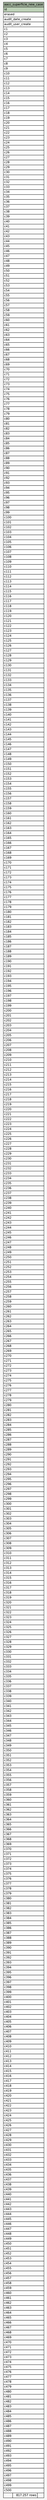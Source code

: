 // dot 2.38.0 on Linux 4.10.0-32-generic
digraph "aacc_superficie_new_case" {
  graph [
    rankdir="RL"
    bgcolor="#f7f7f7"
  ];
  node [
    fontname="Helvetica"
    fontsize="11"
    shape="plaintext"
  ];
  edge [
    arrowsize="0.8"
  ];
  "aacc_superficie_new_case" [
    label=<
    <TABLE BORDER="0" CELLBORDER="1" CELLSPACING="0" BGCOLOR="#ffffff">
      <TR><TD PORT="aacc_superficie_new_case.heading" COLSPAN="3" BGCOLOR="#9bab96" ALIGN="CENTER">aacc_superficie_new_case</TD></TR>
      <TR><TD PORT="id" COLSPAN="3" BGCOLOR="#bed1b8" ALIGN="LEFT">id</TD></TR>
      <TR><TD PORT="erased" COLSPAN="3" ALIGN="LEFT">erased</TD></TR>
      <TR><TD PORT="audit_date_create" COLSPAN="3" ALIGN="LEFT">audit_date_create</TD></TR>
      <TR><TD PORT="audit_user_create" COLSPAN="3" ALIGN="LEFT">audit_user_create</TD></TR>
      <TR><TD PORT="c1" COLSPAN="3" ALIGN="LEFT">c1</TD></TR>
      <TR><TD PORT="c2" COLSPAN="3" ALIGN="LEFT">c2</TD></TR>
      <TR><TD PORT="c3" COLSPAN="3" ALIGN="LEFT">c3</TD></TR>
      <TR><TD PORT="c4" COLSPAN="3" ALIGN="LEFT">c4</TD></TR>
      <TR><TD PORT="c5" COLSPAN="3" ALIGN="LEFT">c5</TD></TR>
      <TR><TD PORT="c6" COLSPAN="3" ALIGN="LEFT">c6</TD></TR>
      <TR><TD PORT="c7" COLSPAN="3" ALIGN="LEFT">c7</TD></TR>
      <TR><TD PORT="c8" COLSPAN="3" ALIGN="LEFT">c8</TD></TR>
      <TR><TD PORT="c9" COLSPAN="3" ALIGN="LEFT">c9</TD></TR>
      <TR><TD PORT="c10" COLSPAN="3" ALIGN="LEFT">c10</TD></TR>
      <TR><TD PORT="c11" COLSPAN="3" ALIGN="LEFT">c11</TD></TR>
      <TR><TD PORT="c12" COLSPAN="3" ALIGN="LEFT">c12</TD></TR>
      <TR><TD PORT="c13" COLSPAN="3" ALIGN="LEFT">c13</TD></TR>
      <TR><TD PORT="c14" COLSPAN="3" ALIGN="LEFT">c14</TD></TR>
      <TR><TD PORT="c15" COLSPAN="3" ALIGN="LEFT">c15</TD></TR>
      <TR><TD PORT="c16" COLSPAN="3" ALIGN="LEFT">c16</TD></TR>
      <TR><TD PORT="c17" COLSPAN="3" ALIGN="LEFT">c17</TD></TR>
      <TR><TD PORT="c18" COLSPAN="3" ALIGN="LEFT">c18</TD></TR>
      <TR><TD PORT="c19" COLSPAN="3" ALIGN="LEFT">c19</TD></TR>
      <TR><TD PORT="c20" COLSPAN="3" ALIGN="LEFT">c20</TD></TR>
      <TR><TD PORT="c21" COLSPAN="3" ALIGN="LEFT">c21</TD></TR>
      <TR><TD PORT="c22" COLSPAN="3" ALIGN="LEFT">c22</TD></TR>
      <TR><TD PORT="c23" COLSPAN="3" ALIGN="LEFT">c23</TD></TR>
      <TR><TD PORT="c24" COLSPAN="3" ALIGN="LEFT">c24</TD></TR>
      <TR><TD PORT="c25" COLSPAN="3" ALIGN="LEFT">c25</TD></TR>
      <TR><TD PORT="c26" COLSPAN="3" ALIGN="LEFT">c26</TD></TR>
      <TR><TD PORT="c27" COLSPAN="3" ALIGN="LEFT">c27</TD></TR>
      <TR><TD PORT="c28" COLSPAN="3" ALIGN="LEFT">c28</TD></TR>
      <TR><TD PORT="c29" COLSPAN="3" ALIGN="LEFT">c29</TD></TR>
      <TR><TD PORT="c30" COLSPAN="3" ALIGN="LEFT">c30</TD></TR>
      <TR><TD PORT="c31" COLSPAN="3" ALIGN="LEFT">c31</TD></TR>
      <TR><TD PORT="c32" COLSPAN="3" ALIGN="LEFT">c32</TD></TR>
      <TR><TD PORT="c33" COLSPAN="3" ALIGN="LEFT">c33</TD></TR>
      <TR><TD PORT="c34" COLSPAN="3" ALIGN="LEFT">c34</TD></TR>
      <TR><TD PORT="c35" COLSPAN="3" ALIGN="LEFT">c35</TD></TR>
      <TR><TD PORT="c36" COLSPAN="3" ALIGN="LEFT">c36</TD></TR>
      <TR><TD PORT="c37" COLSPAN="3" ALIGN="LEFT">c37</TD></TR>
      <TR><TD PORT="c38" COLSPAN="3" ALIGN="LEFT">c38</TD></TR>
      <TR><TD PORT="c39" COLSPAN="3" ALIGN="LEFT">c39</TD></TR>
      <TR><TD PORT="c40" COLSPAN="3" ALIGN="LEFT">c40</TD></TR>
      <TR><TD PORT="c41" COLSPAN="3" ALIGN="LEFT">c41</TD></TR>
      <TR><TD PORT="c42" COLSPAN="3" ALIGN="LEFT">c42</TD></TR>
      <TR><TD PORT="c43" COLSPAN="3" ALIGN="LEFT">c43</TD></TR>
      <TR><TD PORT="c44" COLSPAN="3" ALIGN="LEFT">c44</TD></TR>
      <TR><TD PORT="c45" COLSPAN="3" ALIGN="LEFT">c45</TD></TR>
      <TR><TD PORT="c46" COLSPAN="3" ALIGN="LEFT">c46</TD></TR>
      <TR><TD PORT="c47" COLSPAN="3" ALIGN="LEFT">c47</TD></TR>
      <TR><TD PORT="c48" COLSPAN="3" ALIGN="LEFT">c48</TD></TR>
      <TR><TD PORT="c49" COLSPAN="3" ALIGN="LEFT">c49</TD></TR>
      <TR><TD PORT="c50" COLSPAN="3" ALIGN="LEFT">c50</TD></TR>
      <TR><TD PORT="c51" COLSPAN="3" ALIGN="LEFT">c51</TD></TR>
      <TR><TD PORT="c52" COLSPAN="3" ALIGN="LEFT">c52</TD></TR>
      <TR><TD PORT="c53" COLSPAN="3" ALIGN="LEFT">c53</TD></TR>
      <TR><TD PORT="c54" COLSPAN="3" ALIGN="LEFT">c54</TD></TR>
      <TR><TD PORT="c55" COLSPAN="3" ALIGN="LEFT">c55</TD></TR>
      <TR><TD PORT="c56" COLSPAN="3" ALIGN="LEFT">c56</TD></TR>
      <TR><TD PORT="c57" COLSPAN="3" ALIGN="LEFT">c57</TD></TR>
      <TR><TD PORT="c58" COLSPAN="3" ALIGN="LEFT">c58</TD></TR>
      <TR><TD PORT="c59" COLSPAN="3" ALIGN="LEFT">c59</TD></TR>
      <TR><TD PORT="c60" COLSPAN="3" ALIGN="LEFT">c60</TD></TR>
      <TR><TD PORT="c61" COLSPAN="3" ALIGN="LEFT">c61</TD></TR>
      <TR><TD PORT="c62" COLSPAN="3" ALIGN="LEFT">c62</TD></TR>
      <TR><TD PORT="c63" COLSPAN="3" ALIGN="LEFT">c63</TD></TR>
      <TR><TD PORT="c64" COLSPAN="3" ALIGN="LEFT">c64</TD></TR>
      <TR><TD PORT="c65" COLSPAN="3" ALIGN="LEFT">c65</TD></TR>
      <TR><TD PORT="c66" COLSPAN="3" ALIGN="LEFT">c66</TD></TR>
      <TR><TD PORT="c67" COLSPAN="3" ALIGN="LEFT">c67</TD></TR>
      <TR><TD PORT="c68" COLSPAN="3" ALIGN="LEFT">c68</TD></TR>
      <TR><TD PORT="c69" COLSPAN="3" ALIGN="LEFT">c69</TD></TR>
      <TR><TD PORT="c70" COLSPAN="3" ALIGN="LEFT">c70</TD></TR>
      <TR><TD PORT="c71" COLSPAN="3" ALIGN="LEFT">c71</TD></TR>
      <TR><TD PORT="c72" COLSPAN="3" ALIGN="LEFT">c72</TD></TR>
      <TR><TD PORT="c73" COLSPAN="3" ALIGN="LEFT">c73</TD></TR>
      <TR><TD PORT="c74" COLSPAN="3" ALIGN="LEFT">c74</TD></TR>
      <TR><TD PORT="c75" COLSPAN="3" ALIGN="LEFT">c75</TD></TR>
      <TR><TD PORT="c76" COLSPAN="3" ALIGN="LEFT">c76</TD></TR>
      <TR><TD PORT="c77" COLSPAN="3" ALIGN="LEFT">c77</TD></TR>
      <TR><TD PORT="c78" COLSPAN="3" ALIGN="LEFT">c78</TD></TR>
      <TR><TD PORT="c79" COLSPAN="3" ALIGN="LEFT">c79</TD></TR>
      <TR><TD PORT="c80" COLSPAN="3" ALIGN="LEFT">c80</TD></TR>
      <TR><TD PORT="c81" COLSPAN="3" ALIGN="LEFT">c81</TD></TR>
      <TR><TD PORT="c82" COLSPAN="3" ALIGN="LEFT">c82</TD></TR>
      <TR><TD PORT="c83" COLSPAN="3" ALIGN="LEFT">c83</TD></TR>
      <TR><TD PORT="c84" COLSPAN="3" ALIGN="LEFT">c84</TD></TR>
      <TR><TD PORT="c85" COLSPAN="3" ALIGN="LEFT">c85</TD></TR>
      <TR><TD PORT="c86" COLSPAN="3" ALIGN="LEFT">c86</TD></TR>
      <TR><TD PORT="c87" COLSPAN="3" ALIGN="LEFT">c87</TD></TR>
      <TR><TD PORT="c88" COLSPAN="3" ALIGN="LEFT">c88</TD></TR>
      <TR><TD PORT="c89" COLSPAN="3" ALIGN="LEFT">c89</TD></TR>
      <TR><TD PORT="c90" COLSPAN="3" ALIGN="LEFT">c90</TD></TR>
      <TR><TD PORT="c91" COLSPAN="3" ALIGN="LEFT">c91</TD></TR>
      <TR><TD PORT="c92" COLSPAN="3" ALIGN="LEFT">c92</TD></TR>
      <TR><TD PORT="c93" COLSPAN="3" ALIGN="LEFT">c93</TD></TR>
      <TR><TD PORT="c94" COLSPAN="3" ALIGN="LEFT">c94</TD></TR>
      <TR><TD PORT="c95" COLSPAN="3" ALIGN="LEFT">c95</TD></TR>
      <TR><TD PORT="c96" COLSPAN="3" ALIGN="LEFT">c96</TD></TR>
      <TR><TD PORT="c97" COLSPAN="3" ALIGN="LEFT">c97</TD></TR>
      <TR><TD PORT="c98" COLSPAN="3" ALIGN="LEFT">c98</TD></TR>
      <TR><TD PORT="c99" COLSPAN="3" ALIGN="LEFT">c99</TD></TR>
      <TR><TD PORT="c100" COLSPAN="3" ALIGN="LEFT">c100</TD></TR>
      <TR><TD PORT="c101" COLSPAN="3" ALIGN="LEFT">c101</TD></TR>
      <TR><TD PORT="c102" COLSPAN="3" ALIGN="LEFT">c102</TD></TR>
      <TR><TD PORT="c103" COLSPAN="3" ALIGN="LEFT">c103</TD></TR>
      <TR><TD PORT="c104" COLSPAN="3" ALIGN="LEFT">c104</TD></TR>
      <TR><TD PORT="c105" COLSPAN="3" ALIGN="LEFT">c105</TD></TR>
      <TR><TD PORT="c106" COLSPAN="3" ALIGN="LEFT">c106</TD></TR>
      <TR><TD PORT="c107" COLSPAN="3" ALIGN="LEFT">c107</TD></TR>
      <TR><TD PORT="c108" COLSPAN="3" ALIGN="LEFT">c108</TD></TR>
      <TR><TD PORT="c109" COLSPAN="3" ALIGN="LEFT">c109</TD></TR>
      <TR><TD PORT="c110" COLSPAN="3" ALIGN="LEFT">c110</TD></TR>
      <TR><TD PORT="c111" COLSPAN="3" ALIGN="LEFT">c111</TD></TR>
      <TR><TD PORT="c112" COLSPAN="3" ALIGN="LEFT">c112</TD></TR>
      <TR><TD PORT="c113" COLSPAN="3" ALIGN="LEFT">c113</TD></TR>
      <TR><TD PORT="c114" COLSPAN="3" ALIGN="LEFT">c114</TD></TR>
      <TR><TD PORT="c115" COLSPAN="3" ALIGN="LEFT">c115</TD></TR>
      <TR><TD PORT="c116" COLSPAN="3" ALIGN="LEFT">c116</TD></TR>
      <TR><TD PORT="c117" COLSPAN="3" ALIGN="LEFT">c117</TD></TR>
      <TR><TD PORT="c118" COLSPAN="3" ALIGN="LEFT">c118</TD></TR>
      <TR><TD PORT="c119" COLSPAN="3" ALIGN="LEFT">c119</TD></TR>
      <TR><TD PORT="c120" COLSPAN="3" ALIGN="LEFT">c120</TD></TR>
      <TR><TD PORT="c121" COLSPAN="3" ALIGN="LEFT">c121</TD></TR>
      <TR><TD PORT="c122" COLSPAN="3" ALIGN="LEFT">c122</TD></TR>
      <TR><TD PORT="c123" COLSPAN="3" ALIGN="LEFT">c123</TD></TR>
      <TR><TD PORT="c124" COLSPAN="3" ALIGN="LEFT">c124</TD></TR>
      <TR><TD PORT="c125" COLSPAN="3" ALIGN="LEFT">c125</TD></TR>
      <TR><TD PORT="c126" COLSPAN="3" ALIGN="LEFT">c126</TD></TR>
      <TR><TD PORT="c127" COLSPAN="3" ALIGN="LEFT">c127</TD></TR>
      <TR><TD PORT="c128" COLSPAN="3" ALIGN="LEFT">c128</TD></TR>
      <TR><TD PORT="c129" COLSPAN="3" ALIGN="LEFT">c129</TD></TR>
      <TR><TD PORT="c130" COLSPAN="3" ALIGN="LEFT">c130</TD></TR>
      <TR><TD PORT="c131" COLSPAN="3" ALIGN="LEFT">c131</TD></TR>
      <TR><TD PORT="c132" COLSPAN="3" ALIGN="LEFT">c132</TD></TR>
      <TR><TD PORT="c133" COLSPAN="3" ALIGN="LEFT">c133</TD></TR>
      <TR><TD PORT="c134" COLSPAN="3" ALIGN="LEFT">c134</TD></TR>
      <TR><TD PORT="c135" COLSPAN="3" ALIGN="LEFT">c135</TD></TR>
      <TR><TD PORT="c136" COLSPAN="3" ALIGN="LEFT">c136</TD></TR>
      <TR><TD PORT="c137" COLSPAN="3" ALIGN="LEFT">c137</TD></TR>
      <TR><TD PORT="c138" COLSPAN="3" ALIGN="LEFT">c138</TD></TR>
      <TR><TD PORT="c139" COLSPAN="3" ALIGN="LEFT">c139</TD></TR>
      <TR><TD PORT="c140" COLSPAN="3" ALIGN="LEFT">c140</TD></TR>
      <TR><TD PORT="c141" COLSPAN="3" ALIGN="LEFT">c141</TD></TR>
      <TR><TD PORT="c142" COLSPAN="3" ALIGN="LEFT">c142</TD></TR>
      <TR><TD PORT="c143" COLSPAN="3" ALIGN="LEFT">c143</TD></TR>
      <TR><TD PORT="c144" COLSPAN="3" ALIGN="LEFT">c144</TD></TR>
      <TR><TD PORT="c145" COLSPAN="3" ALIGN="LEFT">c145</TD></TR>
      <TR><TD PORT="c146" COLSPAN="3" ALIGN="LEFT">c146</TD></TR>
      <TR><TD PORT="c147" COLSPAN="3" ALIGN="LEFT">c147</TD></TR>
      <TR><TD PORT="c148" COLSPAN="3" ALIGN="LEFT">c148</TD></TR>
      <TR><TD PORT="c149" COLSPAN="3" ALIGN="LEFT">c149</TD></TR>
      <TR><TD PORT="c150" COLSPAN="3" ALIGN="LEFT">c150</TD></TR>
      <TR><TD PORT="c151" COLSPAN="3" ALIGN="LEFT">c151</TD></TR>
      <TR><TD PORT="c152" COLSPAN="3" ALIGN="LEFT">c152</TD></TR>
      <TR><TD PORT="c153" COLSPAN="3" ALIGN="LEFT">c153</TD></TR>
      <TR><TD PORT="c154" COLSPAN="3" ALIGN="LEFT">c154</TD></TR>
      <TR><TD PORT="c155" COLSPAN="3" ALIGN="LEFT">c155</TD></TR>
      <TR><TD PORT="c156" COLSPAN="3" ALIGN="LEFT">c156</TD></TR>
      <TR><TD PORT="c157" COLSPAN="3" ALIGN="LEFT">c157</TD></TR>
      <TR><TD PORT="c158" COLSPAN="3" ALIGN="LEFT">c158</TD></TR>
      <TR><TD PORT="c159" COLSPAN="3" ALIGN="LEFT">c159</TD></TR>
      <TR><TD PORT="c160" COLSPAN="3" ALIGN="LEFT">c160</TD></TR>
      <TR><TD PORT="c161" COLSPAN="3" ALIGN="LEFT">c161</TD></TR>
      <TR><TD PORT="c162" COLSPAN="3" ALIGN="LEFT">c162</TD></TR>
      <TR><TD PORT="c163" COLSPAN="3" ALIGN="LEFT">c163</TD></TR>
      <TR><TD PORT="c164" COLSPAN="3" ALIGN="LEFT">c164</TD></TR>
      <TR><TD PORT="c165" COLSPAN="3" ALIGN="LEFT">c165</TD></TR>
      <TR><TD PORT="c166" COLSPAN="3" ALIGN="LEFT">c166</TD></TR>
      <TR><TD PORT="c167" COLSPAN="3" ALIGN="LEFT">c167</TD></TR>
      <TR><TD PORT="c168" COLSPAN="3" ALIGN="LEFT">c168</TD></TR>
      <TR><TD PORT="c169" COLSPAN="3" ALIGN="LEFT">c169</TD></TR>
      <TR><TD PORT="c170" COLSPAN="3" ALIGN="LEFT">c170</TD></TR>
      <TR><TD PORT="c171" COLSPAN="3" ALIGN="LEFT">c171</TD></TR>
      <TR><TD PORT="c172" COLSPAN="3" ALIGN="LEFT">c172</TD></TR>
      <TR><TD PORT="c173" COLSPAN="3" ALIGN="LEFT">c173</TD></TR>
      <TR><TD PORT="c174" COLSPAN="3" ALIGN="LEFT">c174</TD></TR>
      <TR><TD PORT="c175" COLSPAN="3" ALIGN="LEFT">c175</TD></TR>
      <TR><TD PORT="c176" COLSPAN="3" ALIGN="LEFT">c176</TD></TR>
      <TR><TD PORT="c177" COLSPAN="3" ALIGN="LEFT">c177</TD></TR>
      <TR><TD PORT="c178" COLSPAN="3" ALIGN="LEFT">c178</TD></TR>
      <TR><TD PORT="c179" COLSPAN="3" ALIGN="LEFT">c179</TD></TR>
      <TR><TD PORT="c180" COLSPAN="3" ALIGN="LEFT">c180</TD></TR>
      <TR><TD PORT="c181" COLSPAN="3" ALIGN="LEFT">c181</TD></TR>
      <TR><TD PORT="c182" COLSPAN="3" ALIGN="LEFT">c182</TD></TR>
      <TR><TD PORT="c183" COLSPAN="3" ALIGN="LEFT">c183</TD></TR>
      <TR><TD PORT="c184" COLSPAN="3" ALIGN="LEFT">c184</TD></TR>
      <TR><TD PORT="c185" COLSPAN="3" ALIGN="LEFT">c185</TD></TR>
      <TR><TD PORT="c186" COLSPAN="3" ALIGN="LEFT">c186</TD></TR>
      <TR><TD PORT="c187" COLSPAN="3" ALIGN="LEFT">c187</TD></TR>
      <TR><TD PORT="c188" COLSPAN="3" ALIGN="LEFT">c188</TD></TR>
      <TR><TD PORT="c189" COLSPAN="3" ALIGN="LEFT">c189</TD></TR>
      <TR><TD PORT="c190" COLSPAN="3" ALIGN="LEFT">c190</TD></TR>
      <TR><TD PORT="c191" COLSPAN="3" ALIGN="LEFT">c191</TD></TR>
      <TR><TD PORT="c192" COLSPAN="3" ALIGN="LEFT">c192</TD></TR>
      <TR><TD PORT="c193" COLSPAN="3" ALIGN="LEFT">c193</TD></TR>
      <TR><TD PORT="c194" COLSPAN="3" ALIGN="LEFT">c194</TD></TR>
      <TR><TD PORT="c195" COLSPAN="3" ALIGN="LEFT">c195</TD></TR>
      <TR><TD PORT="c196" COLSPAN="3" ALIGN="LEFT">c196</TD></TR>
      <TR><TD PORT="c197" COLSPAN="3" ALIGN="LEFT">c197</TD></TR>
      <TR><TD PORT="c198" COLSPAN="3" ALIGN="LEFT">c198</TD></TR>
      <TR><TD PORT="c199" COLSPAN="3" ALIGN="LEFT">c199</TD></TR>
      <TR><TD PORT="c200" COLSPAN="3" ALIGN="LEFT">c200</TD></TR>
      <TR><TD PORT="c201" COLSPAN="3" ALIGN="LEFT">c201</TD></TR>
      <TR><TD PORT="c202" COLSPAN="3" ALIGN="LEFT">c202</TD></TR>
      <TR><TD PORT="c203" COLSPAN="3" ALIGN="LEFT">c203</TD></TR>
      <TR><TD PORT="c204" COLSPAN="3" ALIGN="LEFT">c204</TD></TR>
      <TR><TD PORT="c205" COLSPAN="3" ALIGN="LEFT">c205</TD></TR>
      <TR><TD PORT="c206" COLSPAN="3" ALIGN="LEFT">c206</TD></TR>
      <TR><TD PORT="c207" COLSPAN="3" ALIGN="LEFT">c207</TD></TR>
      <TR><TD PORT="c208" COLSPAN="3" ALIGN="LEFT">c208</TD></TR>
      <TR><TD PORT="c209" COLSPAN="3" ALIGN="LEFT">c209</TD></TR>
      <TR><TD PORT="c210" COLSPAN="3" ALIGN="LEFT">c210</TD></TR>
      <TR><TD PORT="c211" COLSPAN="3" ALIGN="LEFT">c211</TD></TR>
      <TR><TD PORT="c212" COLSPAN="3" ALIGN="LEFT">c212</TD></TR>
      <TR><TD PORT="c213" COLSPAN="3" ALIGN="LEFT">c213</TD></TR>
      <TR><TD PORT="c214" COLSPAN="3" ALIGN="LEFT">c214</TD></TR>
      <TR><TD PORT="c215" COLSPAN="3" ALIGN="LEFT">c215</TD></TR>
      <TR><TD PORT="c216" COLSPAN="3" ALIGN="LEFT">c216</TD></TR>
      <TR><TD PORT="c217" COLSPAN="3" ALIGN="LEFT">c217</TD></TR>
      <TR><TD PORT="c218" COLSPAN="3" ALIGN="LEFT">c218</TD></TR>
      <TR><TD PORT="c219" COLSPAN="3" ALIGN="LEFT">c219</TD></TR>
      <TR><TD PORT="c220" COLSPAN="3" ALIGN="LEFT">c220</TD></TR>
      <TR><TD PORT="c221" COLSPAN="3" ALIGN="LEFT">c221</TD></TR>
      <TR><TD PORT="c222" COLSPAN="3" ALIGN="LEFT">c222</TD></TR>
      <TR><TD PORT="c223" COLSPAN="3" ALIGN="LEFT">c223</TD></TR>
      <TR><TD PORT="c224" COLSPAN="3" ALIGN="LEFT">c224</TD></TR>
      <TR><TD PORT="c225" COLSPAN="3" ALIGN="LEFT">c225</TD></TR>
      <TR><TD PORT="c226" COLSPAN="3" ALIGN="LEFT">c226</TD></TR>
      <TR><TD PORT="c227" COLSPAN="3" ALIGN="LEFT">c227</TD></TR>
      <TR><TD PORT="c228" COLSPAN="3" ALIGN="LEFT">c228</TD></TR>
      <TR><TD PORT="c229" COLSPAN="3" ALIGN="LEFT">c229</TD></TR>
      <TR><TD PORT="c230" COLSPAN="3" ALIGN="LEFT">c230</TD></TR>
      <TR><TD PORT="c231" COLSPAN="3" ALIGN="LEFT">c231</TD></TR>
      <TR><TD PORT="c232" COLSPAN="3" ALIGN="LEFT">c232</TD></TR>
      <TR><TD PORT="c233" COLSPAN="3" ALIGN="LEFT">c233</TD></TR>
      <TR><TD PORT="c234" COLSPAN="3" ALIGN="LEFT">c234</TD></TR>
      <TR><TD PORT="c235" COLSPAN="3" ALIGN="LEFT">c235</TD></TR>
      <TR><TD PORT="c236" COLSPAN="3" ALIGN="LEFT">c236</TD></TR>
      <TR><TD PORT="c237" COLSPAN="3" ALIGN="LEFT">c237</TD></TR>
      <TR><TD PORT="c238" COLSPAN="3" ALIGN="LEFT">c238</TD></TR>
      <TR><TD PORT="c239" COLSPAN="3" ALIGN="LEFT">c239</TD></TR>
      <TR><TD PORT="c240" COLSPAN="3" ALIGN="LEFT">c240</TD></TR>
      <TR><TD PORT="c241" COLSPAN="3" ALIGN="LEFT">c241</TD></TR>
      <TR><TD PORT="c242" COLSPAN="3" ALIGN="LEFT">c242</TD></TR>
      <TR><TD PORT="c243" COLSPAN="3" ALIGN="LEFT">c243</TD></TR>
      <TR><TD PORT="c244" COLSPAN="3" ALIGN="LEFT">c244</TD></TR>
      <TR><TD PORT="c245" COLSPAN="3" ALIGN="LEFT">c245</TD></TR>
      <TR><TD PORT="c246" COLSPAN="3" ALIGN="LEFT">c246</TD></TR>
      <TR><TD PORT="c247" COLSPAN="3" ALIGN="LEFT">c247</TD></TR>
      <TR><TD PORT="c248" COLSPAN="3" ALIGN="LEFT">c248</TD></TR>
      <TR><TD PORT="c249" COLSPAN="3" ALIGN="LEFT">c249</TD></TR>
      <TR><TD PORT="c250" COLSPAN="3" ALIGN="LEFT">c250</TD></TR>
      <TR><TD PORT="c251" COLSPAN="3" ALIGN="LEFT">c251</TD></TR>
      <TR><TD PORT="c252" COLSPAN="3" ALIGN="LEFT">c252</TD></TR>
      <TR><TD PORT="c253" COLSPAN="3" ALIGN="LEFT">c253</TD></TR>
      <TR><TD PORT="c254" COLSPAN="3" ALIGN="LEFT">c254</TD></TR>
      <TR><TD PORT="c255" COLSPAN="3" ALIGN="LEFT">c255</TD></TR>
      <TR><TD PORT="c256" COLSPAN="3" ALIGN="LEFT">c256</TD></TR>
      <TR><TD PORT="c257" COLSPAN="3" ALIGN="LEFT">c257</TD></TR>
      <TR><TD PORT="c258" COLSPAN="3" ALIGN="LEFT">c258</TD></TR>
      <TR><TD PORT="c259" COLSPAN="3" ALIGN="LEFT">c259</TD></TR>
      <TR><TD PORT="c260" COLSPAN="3" ALIGN="LEFT">c260</TD></TR>
      <TR><TD PORT="c261" COLSPAN="3" ALIGN="LEFT">c261</TD></TR>
      <TR><TD PORT="c262" COLSPAN="3" ALIGN="LEFT">c262</TD></TR>
      <TR><TD PORT="c263" COLSPAN="3" ALIGN="LEFT">c263</TD></TR>
      <TR><TD PORT="c264" COLSPAN="3" ALIGN="LEFT">c264</TD></TR>
      <TR><TD PORT="c265" COLSPAN="3" ALIGN="LEFT">c265</TD></TR>
      <TR><TD PORT="c266" COLSPAN="3" ALIGN="LEFT">c266</TD></TR>
      <TR><TD PORT="c267" COLSPAN="3" ALIGN="LEFT">c267</TD></TR>
      <TR><TD PORT="c268" COLSPAN="3" ALIGN="LEFT">c268</TD></TR>
      <TR><TD PORT="c269" COLSPAN="3" ALIGN="LEFT">c269</TD></TR>
      <TR><TD PORT="c270" COLSPAN="3" ALIGN="LEFT">c270</TD></TR>
      <TR><TD PORT="c271" COLSPAN="3" ALIGN="LEFT">c271</TD></TR>
      <TR><TD PORT="c272" COLSPAN="3" ALIGN="LEFT">c272</TD></TR>
      <TR><TD PORT="c273" COLSPAN="3" ALIGN="LEFT">c273</TD></TR>
      <TR><TD PORT="c274" COLSPAN="3" ALIGN="LEFT">c274</TD></TR>
      <TR><TD PORT="c275" COLSPAN="3" ALIGN="LEFT">c275</TD></TR>
      <TR><TD PORT="c276" COLSPAN="3" ALIGN="LEFT">c276</TD></TR>
      <TR><TD PORT="c277" COLSPAN="3" ALIGN="LEFT">c277</TD></TR>
      <TR><TD PORT="c278" COLSPAN="3" ALIGN="LEFT">c278</TD></TR>
      <TR><TD PORT="c279" COLSPAN="3" ALIGN="LEFT">c279</TD></TR>
      <TR><TD PORT="c280" COLSPAN="3" ALIGN="LEFT">c280</TD></TR>
      <TR><TD PORT="c281" COLSPAN="3" ALIGN="LEFT">c281</TD></TR>
      <TR><TD PORT="c282" COLSPAN="3" ALIGN="LEFT">c282</TD></TR>
      <TR><TD PORT="c283" COLSPAN="3" ALIGN="LEFT">c283</TD></TR>
      <TR><TD PORT="c284" COLSPAN="3" ALIGN="LEFT">c284</TD></TR>
      <TR><TD PORT="c285" COLSPAN="3" ALIGN="LEFT">c285</TD></TR>
      <TR><TD PORT="c286" COLSPAN="3" ALIGN="LEFT">c286</TD></TR>
      <TR><TD PORT="c287" COLSPAN="3" ALIGN="LEFT">c287</TD></TR>
      <TR><TD PORT="c288" COLSPAN="3" ALIGN="LEFT">c288</TD></TR>
      <TR><TD PORT="c289" COLSPAN="3" ALIGN="LEFT">c289</TD></TR>
      <TR><TD PORT="c290" COLSPAN="3" ALIGN="LEFT">c290</TD></TR>
      <TR><TD PORT="c291" COLSPAN="3" ALIGN="LEFT">c291</TD></TR>
      <TR><TD PORT="c292" COLSPAN="3" ALIGN="LEFT">c292</TD></TR>
      <TR><TD PORT="c293" COLSPAN="3" ALIGN="LEFT">c293</TD></TR>
      <TR><TD PORT="c294" COLSPAN="3" ALIGN="LEFT">c294</TD></TR>
      <TR><TD PORT="c295" COLSPAN="3" ALIGN="LEFT">c295</TD></TR>
      <TR><TD PORT="c296" COLSPAN="3" ALIGN="LEFT">c296</TD></TR>
      <TR><TD PORT="c297" COLSPAN="3" ALIGN="LEFT">c297</TD></TR>
      <TR><TD PORT="c298" COLSPAN="3" ALIGN="LEFT">c298</TD></TR>
      <TR><TD PORT="c299" COLSPAN="3" ALIGN="LEFT">c299</TD></TR>
      <TR><TD PORT="c300" COLSPAN="3" ALIGN="LEFT">c300</TD></TR>
      <TR><TD PORT="c301" COLSPAN="3" ALIGN="LEFT">c301</TD></TR>
      <TR><TD PORT="c302" COLSPAN="3" ALIGN="LEFT">c302</TD></TR>
      <TR><TD PORT="c303" COLSPAN="3" ALIGN="LEFT">c303</TD></TR>
      <TR><TD PORT="c304" COLSPAN="3" ALIGN="LEFT">c304</TD></TR>
      <TR><TD PORT="c305" COLSPAN="3" ALIGN="LEFT">c305</TD></TR>
      <TR><TD PORT="c306" COLSPAN="3" ALIGN="LEFT">c306</TD></TR>
      <TR><TD PORT="c307" COLSPAN="3" ALIGN="LEFT">c307</TD></TR>
      <TR><TD PORT="c308" COLSPAN="3" ALIGN="LEFT">c308</TD></TR>
      <TR><TD PORT="c309" COLSPAN="3" ALIGN="LEFT">c309</TD></TR>
      <TR><TD PORT="c310" COLSPAN="3" ALIGN="LEFT">c310</TD></TR>
      <TR><TD PORT="c311" COLSPAN="3" ALIGN="LEFT">c311</TD></TR>
      <TR><TD PORT="c312" COLSPAN="3" ALIGN="LEFT">c312</TD></TR>
      <TR><TD PORT="c313" COLSPAN="3" ALIGN="LEFT">c313</TD></TR>
      <TR><TD PORT="c314" COLSPAN="3" ALIGN="LEFT">c314</TD></TR>
      <TR><TD PORT="c315" COLSPAN="3" ALIGN="LEFT">c315</TD></TR>
      <TR><TD PORT="c316" COLSPAN="3" ALIGN="LEFT">c316</TD></TR>
      <TR><TD PORT="c317" COLSPAN="3" ALIGN="LEFT">c317</TD></TR>
      <TR><TD PORT="c318" COLSPAN="3" ALIGN="LEFT">c318</TD></TR>
      <TR><TD PORT="c319" COLSPAN="3" ALIGN="LEFT">c319</TD></TR>
      <TR><TD PORT="c320" COLSPAN="3" ALIGN="LEFT">c320</TD></TR>
      <TR><TD PORT="c321" COLSPAN="3" ALIGN="LEFT">c321</TD></TR>
      <TR><TD PORT="c322" COLSPAN="3" ALIGN="LEFT">c322</TD></TR>
      <TR><TD PORT="c323" COLSPAN="3" ALIGN="LEFT">c323</TD></TR>
      <TR><TD PORT="c324" COLSPAN="3" ALIGN="LEFT">c324</TD></TR>
      <TR><TD PORT="c325" COLSPAN="3" ALIGN="LEFT">c325</TD></TR>
      <TR><TD PORT="c326" COLSPAN="3" ALIGN="LEFT">c326</TD></TR>
      <TR><TD PORT="c327" COLSPAN="3" ALIGN="LEFT">c327</TD></TR>
      <TR><TD PORT="c328" COLSPAN="3" ALIGN="LEFT">c328</TD></TR>
      <TR><TD PORT="c329" COLSPAN="3" ALIGN="LEFT">c329</TD></TR>
      <TR><TD PORT="c330" COLSPAN="3" ALIGN="LEFT">c330</TD></TR>
      <TR><TD PORT="c331" COLSPAN="3" ALIGN="LEFT">c331</TD></TR>
      <TR><TD PORT="c332" COLSPAN="3" ALIGN="LEFT">c332</TD></TR>
      <TR><TD PORT="c333" COLSPAN="3" ALIGN="LEFT">c333</TD></TR>
      <TR><TD PORT="c334" COLSPAN="3" ALIGN="LEFT">c334</TD></TR>
      <TR><TD PORT="c335" COLSPAN="3" ALIGN="LEFT">c335</TD></TR>
      <TR><TD PORT="c336" COLSPAN="3" ALIGN="LEFT">c336</TD></TR>
      <TR><TD PORT="c337" COLSPAN="3" ALIGN="LEFT">c337</TD></TR>
      <TR><TD PORT="c338" COLSPAN="3" ALIGN="LEFT">c338</TD></TR>
      <TR><TD PORT="c339" COLSPAN="3" ALIGN="LEFT">c339</TD></TR>
      <TR><TD PORT="c340" COLSPAN="3" ALIGN="LEFT">c340</TD></TR>
      <TR><TD PORT="c341" COLSPAN="3" ALIGN="LEFT">c341</TD></TR>
      <TR><TD PORT="c342" COLSPAN="3" ALIGN="LEFT">c342</TD></TR>
      <TR><TD PORT="c343" COLSPAN="3" ALIGN="LEFT">c343</TD></TR>
      <TR><TD PORT="c344" COLSPAN="3" ALIGN="LEFT">c344</TD></TR>
      <TR><TD PORT="c345" COLSPAN="3" ALIGN="LEFT">c345</TD></TR>
      <TR><TD PORT="c346" COLSPAN="3" ALIGN="LEFT">c346</TD></TR>
      <TR><TD PORT="c347" COLSPAN="3" ALIGN="LEFT">c347</TD></TR>
      <TR><TD PORT="c348" COLSPAN="3" ALIGN="LEFT">c348</TD></TR>
      <TR><TD PORT="c349" COLSPAN="3" ALIGN="LEFT">c349</TD></TR>
      <TR><TD PORT="c350" COLSPAN="3" ALIGN="LEFT">c350</TD></TR>
      <TR><TD PORT="c351" COLSPAN="3" ALIGN="LEFT">c351</TD></TR>
      <TR><TD PORT="c352" COLSPAN="3" ALIGN="LEFT">c352</TD></TR>
      <TR><TD PORT="c353" COLSPAN="3" ALIGN="LEFT">c353</TD></TR>
      <TR><TD PORT="c354" COLSPAN="3" ALIGN="LEFT">c354</TD></TR>
      <TR><TD PORT="c355" COLSPAN="3" ALIGN="LEFT">c355</TD></TR>
      <TR><TD PORT="c356" COLSPAN="3" ALIGN="LEFT">c356</TD></TR>
      <TR><TD PORT="c357" COLSPAN="3" ALIGN="LEFT">c357</TD></TR>
      <TR><TD PORT="c358" COLSPAN="3" ALIGN="LEFT">c358</TD></TR>
      <TR><TD PORT="c359" COLSPAN="3" ALIGN="LEFT">c359</TD></TR>
      <TR><TD PORT="c360" COLSPAN="3" ALIGN="LEFT">c360</TD></TR>
      <TR><TD PORT="c361" COLSPAN="3" ALIGN="LEFT">c361</TD></TR>
      <TR><TD PORT="c362" COLSPAN="3" ALIGN="LEFT">c362</TD></TR>
      <TR><TD PORT="c363" COLSPAN="3" ALIGN="LEFT">c363</TD></TR>
      <TR><TD PORT="c364" COLSPAN="3" ALIGN="LEFT">c364</TD></TR>
      <TR><TD PORT="c365" COLSPAN="3" ALIGN="LEFT">c365</TD></TR>
      <TR><TD PORT="c366" COLSPAN="3" ALIGN="LEFT">c366</TD></TR>
      <TR><TD PORT="c367" COLSPAN="3" ALIGN="LEFT">c367</TD></TR>
      <TR><TD PORT="c368" COLSPAN="3" ALIGN="LEFT">c368</TD></TR>
      <TR><TD PORT="c369" COLSPAN="3" ALIGN="LEFT">c369</TD></TR>
      <TR><TD PORT="c370" COLSPAN="3" ALIGN="LEFT">c370</TD></TR>
      <TR><TD PORT="c371" COLSPAN="3" ALIGN="LEFT">c371</TD></TR>
      <TR><TD PORT="c372" COLSPAN="3" ALIGN="LEFT">c372</TD></TR>
      <TR><TD PORT="c373" COLSPAN="3" ALIGN="LEFT">c373</TD></TR>
      <TR><TD PORT="c374" COLSPAN="3" ALIGN="LEFT">c374</TD></TR>
      <TR><TD PORT="c375" COLSPAN="3" ALIGN="LEFT">c375</TD></TR>
      <TR><TD PORT="c376" COLSPAN="3" ALIGN="LEFT">c376</TD></TR>
      <TR><TD PORT="c377" COLSPAN="3" ALIGN="LEFT">c377</TD></TR>
      <TR><TD PORT="c378" COLSPAN="3" ALIGN="LEFT">c378</TD></TR>
      <TR><TD PORT="c379" COLSPAN="3" ALIGN="LEFT">c379</TD></TR>
      <TR><TD PORT="c380" COLSPAN="3" ALIGN="LEFT">c380</TD></TR>
      <TR><TD PORT="c381" COLSPAN="3" ALIGN="LEFT">c381</TD></TR>
      <TR><TD PORT="c382" COLSPAN="3" ALIGN="LEFT">c382</TD></TR>
      <TR><TD PORT="c383" COLSPAN="3" ALIGN="LEFT">c383</TD></TR>
      <TR><TD PORT="c384" COLSPAN="3" ALIGN="LEFT">c384</TD></TR>
      <TR><TD PORT="c385" COLSPAN="3" ALIGN="LEFT">c385</TD></TR>
      <TR><TD PORT="c386" COLSPAN="3" ALIGN="LEFT">c386</TD></TR>
      <TR><TD PORT="c387" COLSPAN="3" ALIGN="LEFT">c387</TD></TR>
      <TR><TD PORT="c388" COLSPAN="3" ALIGN="LEFT">c388</TD></TR>
      <TR><TD PORT="c389" COLSPAN="3" ALIGN="LEFT">c389</TD></TR>
      <TR><TD PORT="c390" COLSPAN="3" ALIGN="LEFT">c390</TD></TR>
      <TR><TD PORT="c391" COLSPAN="3" ALIGN="LEFT">c391</TD></TR>
      <TR><TD PORT="c392" COLSPAN="3" ALIGN="LEFT">c392</TD></TR>
      <TR><TD PORT="c393" COLSPAN="3" ALIGN="LEFT">c393</TD></TR>
      <TR><TD PORT="c394" COLSPAN="3" ALIGN="LEFT">c394</TD></TR>
      <TR><TD PORT="c395" COLSPAN="3" ALIGN="LEFT">c395</TD></TR>
      <TR><TD PORT="c396" COLSPAN="3" ALIGN="LEFT">c396</TD></TR>
      <TR><TD PORT="c397" COLSPAN="3" ALIGN="LEFT">c397</TD></TR>
      <TR><TD PORT="c398" COLSPAN="3" ALIGN="LEFT">c398</TD></TR>
      <TR><TD PORT="c399" COLSPAN="3" ALIGN="LEFT">c399</TD></TR>
      <TR><TD PORT="c400" COLSPAN="3" ALIGN="LEFT">c400</TD></TR>
      <TR><TD PORT="c401" COLSPAN="3" ALIGN="LEFT">c401</TD></TR>
      <TR><TD PORT="c402" COLSPAN="3" ALIGN="LEFT">c402</TD></TR>
      <TR><TD PORT="c403" COLSPAN="3" ALIGN="LEFT">c403</TD></TR>
      <TR><TD PORT="c404" COLSPAN="3" ALIGN="LEFT">c404</TD></TR>
      <TR><TD PORT="c405" COLSPAN="3" ALIGN="LEFT">c405</TD></TR>
      <TR><TD PORT="c406" COLSPAN="3" ALIGN="LEFT">c406</TD></TR>
      <TR><TD PORT="c407" COLSPAN="3" ALIGN="LEFT">c407</TD></TR>
      <TR><TD PORT="c408" COLSPAN="3" ALIGN="LEFT">c408</TD></TR>
      <TR><TD PORT="c409" COLSPAN="3" ALIGN="LEFT">c409</TD></TR>
      <TR><TD PORT="c410" COLSPAN="3" ALIGN="LEFT">c410</TD></TR>
      <TR><TD PORT="c411" COLSPAN="3" ALIGN="LEFT">c411</TD></TR>
      <TR><TD PORT="c412" COLSPAN="3" ALIGN="LEFT">c412</TD></TR>
      <TR><TD PORT="c413" COLSPAN="3" ALIGN="LEFT">c413</TD></TR>
      <TR><TD PORT="c414" COLSPAN="3" ALIGN="LEFT">c414</TD></TR>
      <TR><TD PORT="c415" COLSPAN="3" ALIGN="LEFT">c415</TD></TR>
      <TR><TD PORT="c416" COLSPAN="3" ALIGN="LEFT">c416</TD></TR>
      <TR><TD PORT="c417" COLSPAN="3" ALIGN="LEFT">c417</TD></TR>
      <TR><TD PORT="c418" COLSPAN="3" ALIGN="LEFT">c418</TD></TR>
      <TR><TD PORT="c419" COLSPAN="3" ALIGN="LEFT">c419</TD></TR>
      <TR><TD PORT="c420" COLSPAN="3" ALIGN="LEFT">c420</TD></TR>
      <TR><TD PORT="c421" COLSPAN="3" ALIGN="LEFT">c421</TD></TR>
      <TR><TD PORT="c422" COLSPAN="3" ALIGN="LEFT">c422</TD></TR>
      <TR><TD PORT="c423" COLSPAN="3" ALIGN="LEFT">c423</TD></TR>
      <TR><TD PORT="c424" COLSPAN="3" ALIGN="LEFT">c424</TD></TR>
      <TR><TD PORT="c425" COLSPAN="3" ALIGN="LEFT">c425</TD></TR>
      <TR><TD PORT="c426" COLSPAN="3" ALIGN="LEFT">c426</TD></TR>
      <TR><TD PORT="c427" COLSPAN="3" ALIGN="LEFT">c427</TD></TR>
      <TR><TD PORT="c428" COLSPAN="3" ALIGN="LEFT">c428</TD></TR>
      <TR><TD PORT="c429" COLSPAN="3" ALIGN="LEFT">c429</TD></TR>
      <TR><TD PORT="c430" COLSPAN="3" ALIGN="LEFT">c430</TD></TR>
      <TR><TD PORT="c431" COLSPAN="3" ALIGN="LEFT">c431</TD></TR>
      <TR><TD PORT="c432" COLSPAN="3" ALIGN="LEFT">c432</TD></TR>
      <TR><TD PORT="c433" COLSPAN="3" ALIGN="LEFT">c433</TD></TR>
      <TR><TD PORT="c434" COLSPAN="3" ALIGN="LEFT">c434</TD></TR>
      <TR><TD PORT="c435" COLSPAN="3" ALIGN="LEFT">c435</TD></TR>
      <TR><TD PORT="c436" COLSPAN="3" ALIGN="LEFT">c436</TD></TR>
      <TR><TD PORT="c437" COLSPAN="3" ALIGN="LEFT">c437</TD></TR>
      <TR><TD PORT="c438" COLSPAN="3" ALIGN="LEFT">c438</TD></TR>
      <TR><TD PORT="c439" COLSPAN="3" ALIGN="LEFT">c439</TD></TR>
      <TR><TD PORT="c440" COLSPAN="3" ALIGN="LEFT">c440</TD></TR>
      <TR><TD PORT="c441" COLSPAN="3" ALIGN="LEFT">c441</TD></TR>
      <TR><TD PORT="c442" COLSPAN="3" ALIGN="LEFT">c442</TD></TR>
      <TR><TD PORT="c443" COLSPAN="3" ALIGN="LEFT">c443</TD></TR>
      <TR><TD PORT="c444" COLSPAN="3" ALIGN="LEFT">c444</TD></TR>
      <TR><TD PORT="c445" COLSPAN="3" ALIGN="LEFT">c445</TD></TR>
      <TR><TD PORT="c446" COLSPAN="3" ALIGN="LEFT">c446</TD></TR>
      <TR><TD PORT="c447" COLSPAN="3" ALIGN="LEFT">c447</TD></TR>
      <TR><TD PORT="c448" COLSPAN="3" ALIGN="LEFT">c448</TD></TR>
      <TR><TD PORT="c449" COLSPAN="3" ALIGN="LEFT">c449</TD></TR>
      <TR><TD PORT="c450" COLSPAN="3" ALIGN="LEFT">c450</TD></TR>
      <TR><TD PORT="c451" COLSPAN="3" ALIGN="LEFT">c451</TD></TR>
      <TR><TD PORT="c452" COLSPAN="3" ALIGN="LEFT">c452</TD></TR>
      <TR><TD PORT="c453" COLSPAN="3" ALIGN="LEFT">c453</TD></TR>
      <TR><TD PORT="c454" COLSPAN="3" ALIGN="LEFT">c454</TD></TR>
      <TR><TD PORT="c455" COLSPAN="3" ALIGN="LEFT">c455</TD></TR>
      <TR><TD PORT="c456" COLSPAN="3" ALIGN="LEFT">c456</TD></TR>
      <TR><TD PORT="c457" COLSPAN="3" ALIGN="LEFT">c457</TD></TR>
      <TR><TD PORT="c458" COLSPAN="3" ALIGN="LEFT">c458</TD></TR>
      <TR><TD PORT="c459" COLSPAN="3" ALIGN="LEFT">c459</TD></TR>
      <TR><TD PORT="c460" COLSPAN="3" ALIGN="LEFT">c460</TD></TR>
      <TR><TD PORT="c461" COLSPAN="3" ALIGN="LEFT">c461</TD></TR>
      <TR><TD PORT="c462" COLSPAN="3" ALIGN="LEFT">c462</TD></TR>
      <TR><TD PORT="c463" COLSPAN="3" ALIGN="LEFT">c463</TD></TR>
      <TR><TD PORT="c464" COLSPAN="3" ALIGN="LEFT">c464</TD></TR>
      <TR><TD PORT="c465" COLSPAN="3" ALIGN="LEFT">c465</TD></TR>
      <TR><TD PORT="c466" COLSPAN="3" ALIGN="LEFT">c466</TD></TR>
      <TR><TD PORT="c467" COLSPAN="3" ALIGN="LEFT">c467</TD></TR>
      <TR><TD PORT="c468" COLSPAN="3" ALIGN="LEFT">c468</TD></TR>
      <TR><TD PORT="c469" COLSPAN="3" ALIGN="LEFT">c469</TD></TR>
      <TR><TD PORT="c470" COLSPAN="3" ALIGN="LEFT">c470</TD></TR>
      <TR><TD PORT="c471" COLSPAN="3" ALIGN="LEFT">c471</TD></TR>
      <TR><TD PORT="c472" COLSPAN="3" ALIGN="LEFT">c472</TD></TR>
      <TR><TD PORT="c473" COLSPAN="3" ALIGN="LEFT">c473</TD></TR>
      <TR><TD PORT="c474" COLSPAN="3" ALIGN="LEFT">c474</TD></TR>
      <TR><TD PORT="c475" COLSPAN="3" ALIGN="LEFT">c475</TD></TR>
      <TR><TD PORT="c476" COLSPAN="3" ALIGN="LEFT">c476</TD></TR>
      <TR><TD PORT="c477" COLSPAN="3" ALIGN="LEFT">c477</TD></TR>
      <TR><TD PORT="c478" COLSPAN="3" ALIGN="LEFT">c478</TD></TR>
      <TR><TD PORT="c479" COLSPAN="3" ALIGN="LEFT">c479</TD></TR>
      <TR><TD PORT="c480" COLSPAN="3" ALIGN="LEFT">c480</TD></TR>
      <TR><TD PORT="c481" COLSPAN="3" ALIGN="LEFT">c481</TD></TR>
      <TR><TD PORT="c482" COLSPAN="3" ALIGN="LEFT">c482</TD></TR>
      <TR><TD PORT="c483" COLSPAN="3" ALIGN="LEFT">c483</TD></TR>
      <TR><TD PORT="c484" COLSPAN="3" ALIGN="LEFT">c484</TD></TR>
      <TR><TD PORT="c485" COLSPAN="3" ALIGN="LEFT">c485</TD></TR>
      <TR><TD PORT="c486" COLSPAN="3" ALIGN="LEFT">c486</TD></TR>
      <TR><TD PORT="c487" COLSPAN="3" ALIGN="LEFT">c487</TD></TR>
      <TR><TD PORT="c488" COLSPAN="3" ALIGN="LEFT">c488</TD></TR>
      <TR><TD PORT="c489" COLSPAN="3" ALIGN="LEFT">c489</TD></TR>
      <TR><TD PORT="c490" COLSPAN="3" ALIGN="LEFT">c490</TD></TR>
      <TR><TD PORT="c491" COLSPAN="3" ALIGN="LEFT">c491</TD></TR>
      <TR><TD PORT="c492" COLSPAN="3" ALIGN="LEFT">c492</TD></TR>
      <TR><TD PORT="c493" COLSPAN="3" ALIGN="LEFT">c493</TD></TR>
      <TR><TD PORT="c494" COLSPAN="3" ALIGN="LEFT">c494</TD></TR>
      <TR><TD PORT="c495" COLSPAN="3" ALIGN="LEFT">c495</TD></TR>
      <TR><TD PORT="c496" COLSPAN="3" ALIGN="LEFT">c496</TD></TR>
      <TR><TD PORT="c497" COLSPAN="3" ALIGN="LEFT">c497</TD></TR>
      <TR><TD PORT="c498" COLSPAN="3" ALIGN="LEFT">c498</TD></TR>
      <TR><TD PORT="c499" COLSPAN="3" ALIGN="LEFT">c499</TD></TR>
      <TR><TD PORT="c500" COLSPAN="3" ALIGN="LEFT">c500</TD></TR>
      <TR><TD ALIGN="LEFT" BGCOLOR="#f7f7f7">  </TD><TD ALIGN="RIGHT" BGCOLOR="#f7f7f7">817.257 rows</TD><TD ALIGN="RIGHT" BGCOLOR="#f7f7f7">  </TD></TR>
    </TABLE>>
    URL="tables/aacc_superficie_new_case.html#"
    tooltip="aacc_superficie_new_case"
  ];
}
